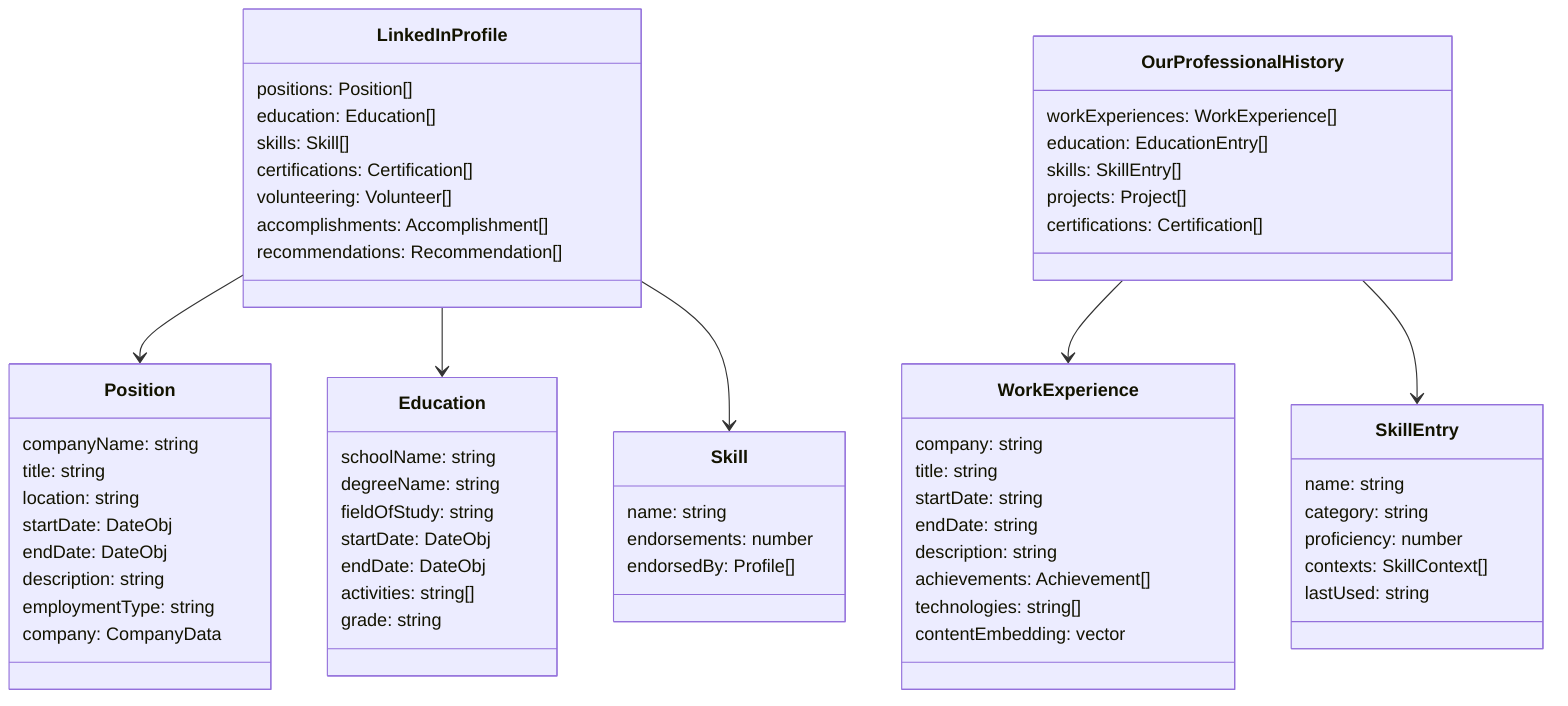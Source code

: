 classDiagram
    class LinkedInProfile {
        positions: Position[]
        education: Education[]
        skills: Skill[]
        certifications: Certification[]
        volunteering: Volunteer[]
        accomplishments: Accomplishment[]
        recommendations: Recommendation[]
    }

    class Position {
        companyName: string
        title: string
        location: string
        startDate: DateObj
        endDate: DateObj
        description: string
        employmentType: string
        company: CompanyData
    }

    class Education {
        schoolName: string
        degreeName: string
        fieldOfStudy: string
        startDate: DateObj
        endDate: DateObj
        activities: string[]
        grade: string
    }

    class Skill {
        name: string
        endorsements: number
        endorsedBy: Profile[]
    }

    LinkedInProfile --> Position
    LinkedInProfile --> Education
    LinkedInProfile --> Skill

    %% Our System
    class OurProfessionalHistory {
        workExperiences: WorkExperience[]
        education: EducationEntry[]
        skills: SkillEntry[]
        projects: Project[]
        certifications: Certification[]
    }

    class WorkExperience {
        company: string
        title: string
        startDate: string
        endDate: string
        description: string
        achievements: Achievement[]
        technologies: string[]
        contentEmbedding: vector
    }

    class SkillEntry {
        name: string
        category: string
        proficiency: number
        contexts: SkillContext[]
        lastUsed: string
    }

    OurProfessionalHistory --> WorkExperience
    OurProfessionalHistory --> SkillEntry